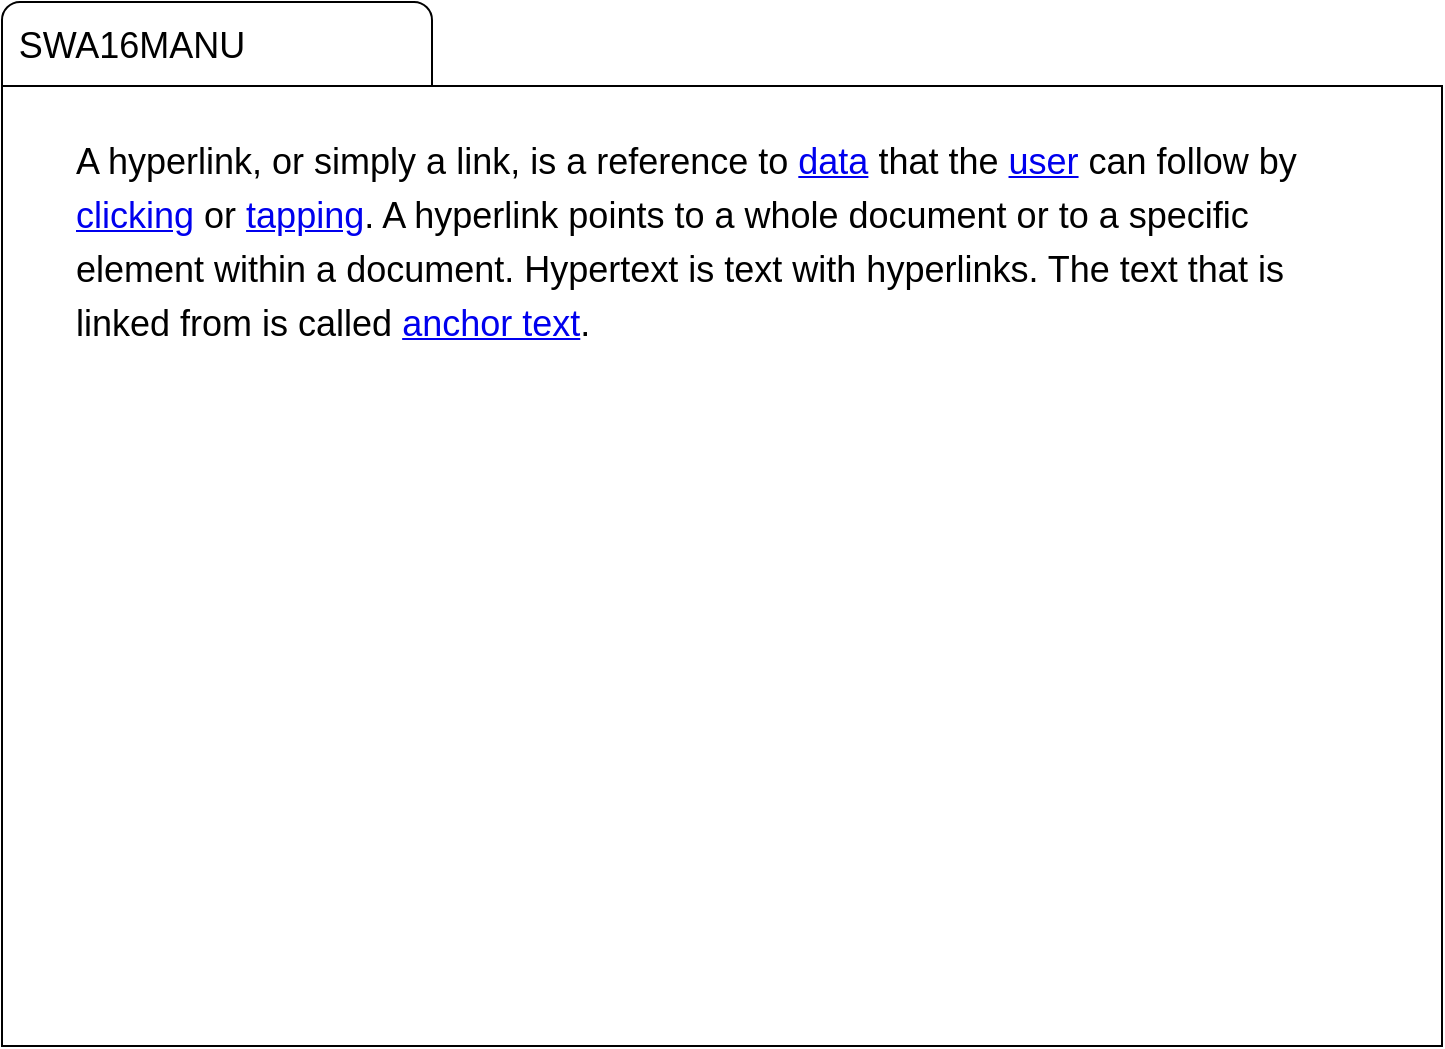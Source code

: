 <mxfile version="13.8.8" type="device"><diagram id="3_W6uf-hZIZ9I9enscKk" name="Page-1"><mxGraphModel dx="1019" dy="504" grid="1" gridSize="10" guides="1" tooltips="1" connect="1" arrows="1" fold="1" page="1" pageScale="1" pageWidth="1169" pageHeight="827" math="0" shadow="0"><root><mxCell id="0"/><mxCell id="1" parent="0"/><mxCell id="GEuqo9YD4r4PaMYKMcmD-3" value="" style="group" parent="1" vertex="1" connectable="0"><mxGeometry x="225" y="153" width="720" height="522" as="geometry"/></mxCell><mxCell id="GEuqo9YD4r4PaMYKMcmD-2" value="" style="rounded=1;whiteSpace=wrap;html=1;" parent="GEuqo9YD4r4PaMYKMcmD-3" vertex="1"><mxGeometry width="215" height="60" as="geometry"/></mxCell><mxCell id="GEuqo9YD4r4PaMYKMcmD-1" value="" style="whiteSpace=wrap;html=1;" parent="GEuqo9YD4r4PaMYKMcmD-3" vertex="1"><mxGeometry y="42" width="720" height="480" as="geometry"/></mxCell><mxCell id="GEuqo9YD4r4PaMYKMcmD-5" value="&lt;div style=&quot;font-size: 18px ; line-height: 150%&quot;&gt;&lt;font style=&quot;font-size: 18px&quot;&gt;A hyperlink, or simply a link, is a reference to &lt;a href=&quot;https://en.wikipedia.org/wiki/Data_(computing)&quot;&gt;data&lt;/a&gt; that the &lt;a href=&quot;https://en.wikipedia.org/wiki/User_(computing)&quot;&gt;user&lt;/a&gt; can follow by &lt;a href=&quot;https://en.wikipedia.org/wiki/Point_and_click&quot;&gt;clicking&lt;/a&gt; or&amp;nbsp;&lt;/font&gt;&lt;a href=&quot;https://en.wikipedia.org/wiki/Touchscreen&quot;&gt;tapping&lt;/a&gt;&lt;span&gt;. A hyperlink points to a whole document or to a specific element within a document.&amp;nbsp;&lt;/span&gt;&lt;span&gt;Hypertext is text with hyperlinks. The text that is linked from is called &lt;a href=&quot;https://en.wikipedia.org/wiki/Anchor_text&quot;&gt;anchor text&lt;/a&gt;.&lt;/span&gt;&lt;/div&gt;" style="text;html=1;strokeColor=none;fillColor=none;align=left;verticalAlign=top;whiteSpace=wrap;rounded=0;fontSize=17;" parent="GEuqo9YD4r4PaMYKMcmD-3" vertex="1"><mxGeometry x="35" y="60" width="645" height="109" as="geometry"/></mxCell><mxCell id="GEuqo9YD4r4PaMYKMcmD-7" value="SWA16MANU" style="text;html=1;strokeColor=none;fillColor=none;align=center;verticalAlign=middle;whiteSpace=wrap;rounded=0;fontSize=18;" parent="GEuqo9YD4r4PaMYKMcmD-3" vertex="1"><mxGeometry x="45" y="12" width="40" height="20" as="geometry"/></mxCell></root></mxGraphModel></diagram></mxfile>